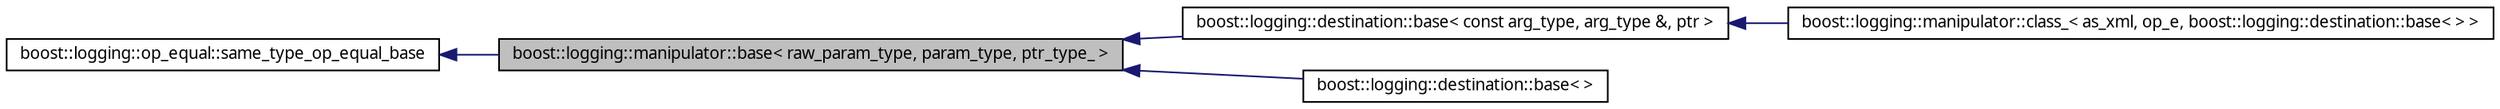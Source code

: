 digraph G
{
  edge [fontname="FreeSans.ttf",fontsize=10,labelfontname="FreeSans.ttf",labelfontsize=10];
  node [fontname="FreeSans.ttf",fontsize=10,shape=record];
  rankdir=LR;
  Node1 [label="boost::logging::manipulator::base\< raw_param_type, param_type, ptr_type_ \>",height=0.2,width=0.4,color="black", fillcolor="grey75", style="filled" fontcolor="black"];
  Node2 -> Node1 [dir=back,color="midnightblue",fontsize=10,style="solid",fontname="FreeSans.ttf"];
  Node2 [label="boost::logging::op_equal::same_type_op_equal_base",height=0.2,width=0.4,color="black", fillcolor="white", style="filled",URL="$structboost_1_1logging_1_1op__equal_1_1same__type__op__equal__base.html",tooltip="Base class when you want to implement operator== that will compare based on type..."];
  Node1 -> Node3 [dir=back,color="midnightblue",fontsize=10,style="solid",fontname="FreeSans.ttf"];
  Node3 [label="boost::logging::destination::base\< const arg_type, arg_type &, ptr \>",height=0.2,width=0.4,color="black", fillcolor="white", style="filled",URL="$structboost_1_1logging_1_1destination_1_1base.html",tooltip="What to use as base class, for your destination classes."];
  Node3 -> Node4 [dir=back,color="midnightblue",fontsize=10,style="solid",fontname="FreeSans.ttf"];
  Node4 [label="boost::logging::manipulator::class_\< as_xml, op_e, boost::logging::destination::base\<  \> \>",height=0.2,width=0.4,color="black", fillcolor="white", style="filled",URL="$structboost_1_1logging_1_1manipulator_1_1class__.html"];
  Node1 -> Node5 [dir=back,color="midnightblue",fontsize=10,style="solid",fontname="FreeSans.ttf"];
  Node5 [label="boost::logging::destination::base\<  \>",height=0.2,width=0.4,color="black", fillcolor="white", style="filled",URL="$structboost_1_1logging_1_1destination_1_1base.html"];
}
